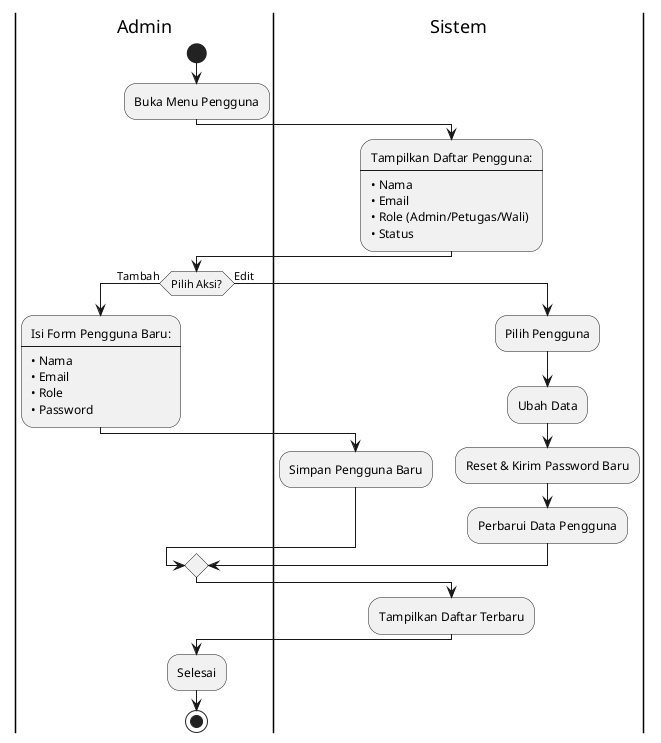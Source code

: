 @startuml Kelola Pengguna

|Admin|
start

:Buka Menu Pengguna;

|Sistem|
:Tampilkan Daftar Pengguna:
----
• Nama
• Email
• Role (Admin/Petugas/Wali)
• Status;

|Admin|
if (Pilih Aksi?) then(Tambah)
    :Isi Form Pengguna Baru:
    ----
    • Nama
    • Email
    • Role
    • Password;
    
    |Sistem|
    :Simpan Pengguna Baru;

else (Edit)
    :Pilih Pengguna;
    :Ubah Data;
    :Reset & Kirim Password Baru;
    |Sistem|
    :Perbarui Data Pengguna;

endif
    :Tampilkan Daftar Terbaru;


|Admin|

:Selesai;

stop

@enduml
